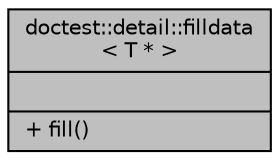 digraph "doctest::detail::filldata&lt; T * &gt;"
{
 // LATEX_PDF_SIZE
  edge [fontname="Helvetica",fontsize="10",labelfontname="Helvetica",labelfontsize="10"];
  node [fontname="Helvetica",fontsize="10",shape=record];
  Node1 [label="{doctest::detail::filldata\l\< T * \>\n||+ fill()\l}",height=0.2,width=0.4,color="black", fillcolor="grey75", style="filled", fontcolor="black",tooltip=" "];
}
